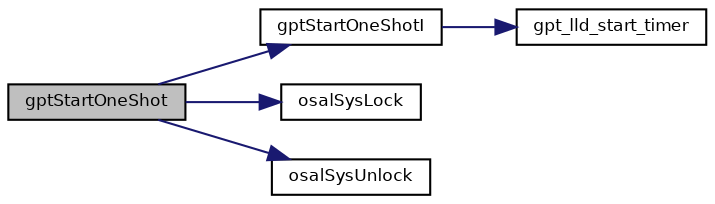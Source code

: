 digraph "gptStartOneShot"
{
  bgcolor="transparent";
  edge [fontname="Helvetica",fontsize="8",labelfontname="Helvetica",labelfontsize="8"];
  node [fontname="Helvetica",fontsize="8",shape=record];
  rankdir="LR";
  Node21 [label="gptStartOneShot",height=0.2,width=0.4,color="black", fillcolor="grey75", style="filled", fontcolor="black"];
  Node21 -> Node22 [color="midnightblue",fontsize="8",style="solid",fontname="Helvetica"];
  Node22 [label="gptStartOneShotI",height=0.2,width=0.4,color="black",URL="$group___g_p_t.html#ga945da93f5b736261a10730dc89eb4431",tooltip="Starts the timer in one shot mode. "];
  Node22 -> Node23 [color="midnightblue",fontsize="8",style="solid",fontname="Helvetica"];
  Node23 [label="gpt_lld_start_timer",height=0.2,width=0.4,color="black",URL="$group___g_p_t.html#ga308fa4900e1df66397aba3ee4ec685c9",tooltip="Starts the timer in continuous mode. "];
  Node21 -> Node24 [color="midnightblue",fontsize="8",style="solid",fontname="Helvetica"];
  Node24 [label="osalSysLock",height=0.2,width=0.4,color="black",URL="$group___o_s_a_l.html#ga0cb5e528b0114b4ca61c2eb65a0515fa",tooltip="Enters a critical zone from thread context. "];
  Node21 -> Node25 [color="midnightblue",fontsize="8",style="solid",fontname="Helvetica"];
  Node25 [label="osalSysUnlock",height=0.2,width=0.4,color="black",URL="$group___o_s_a_l.html#ga17dbf4a1761019b8d94f43832c506543",tooltip="Leaves a critical zone from thread context. "];
}
